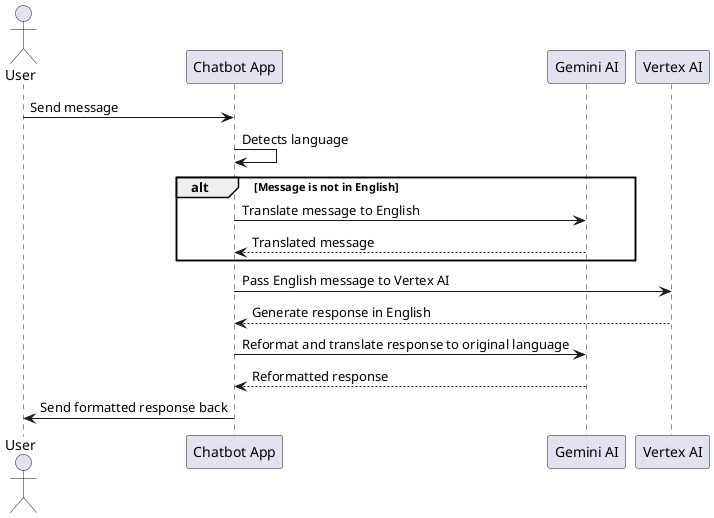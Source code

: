 @startuml
actor User
participant "Chatbot App" as Chatbot
participant "Gemini AI" as Gemini
participant "Vertex AI" as Vertex

User -> Chatbot : Send message
Chatbot -> Chatbot : Detects language
alt Message is not in English
    Chatbot -> Gemini : Translate message to English
    Gemini --> Chatbot : Translated message
end

Chatbot -> Vertex : Pass English message to Vertex AI
Vertex --> Chatbot : Generate response in English

Chatbot -> Gemini : Reformat and translate response to original language
Gemini --> Chatbot : Reformatted response

Chatbot -> User : Send formatted response back
@enduml
